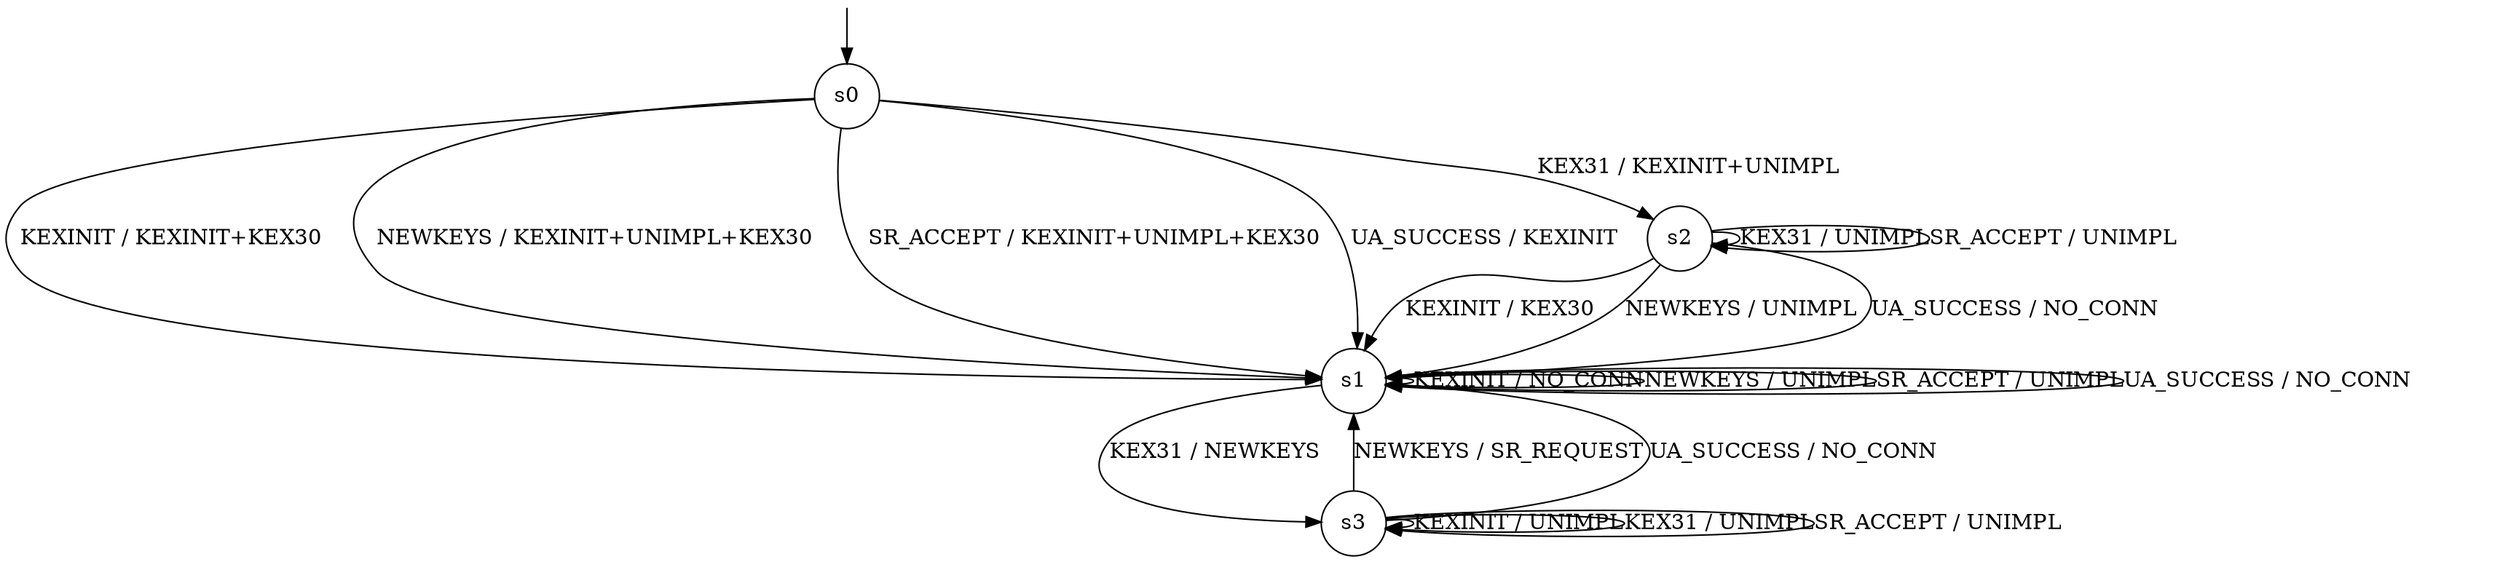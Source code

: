digraph g {

	s0 [shape="circle" label="s0"];
	s1 [shape="circle" label="s1"];
	s2 [shape="circle" label="s2"];
	s3 [shape="circle" label="s3"];
	s0 -> s1 [label="KEXINIT / KEXINIT+KEX30"];
	s0 -> s2 [label="KEX31 / KEXINIT+UNIMPL"];
	s0 -> s1 [label="NEWKEYS / KEXINIT+UNIMPL+KEX30"];
	s0 -> s1 [label="SR_ACCEPT / KEXINIT+UNIMPL+KEX30"];
	s0 -> s1 [label="UA_SUCCESS / KEXINIT"];
	s1 -> s1 [label="KEXINIT / NO_CONN"];
	s1 -> s3 [label="KEX31 / NEWKEYS"];
	s1 -> s1 [label="NEWKEYS / UNIMPL"];
	s1 -> s1 [label="SR_ACCEPT / UNIMPL"];
	s1 -> s1 [label="UA_SUCCESS / NO_CONN"];
	s2 -> s1 [label="KEXINIT / KEX30"];
	s2 -> s2 [label="KEX31 / UNIMPL"];
	s2 -> s1 [label="NEWKEYS / UNIMPL"];
	s2 -> s2 [label="SR_ACCEPT / UNIMPL"];
	s2 -> s1 [label="UA_SUCCESS / NO_CONN"];
	s3 -> s3 [label="KEXINIT / UNIMPL"];
	s3 -> s3 [label="KEX31 / UNIMPL"];
	s3 -> s1 [label="NEWKEYS / SR_REQUEST"];
	s3 -> s3 [label="SR_ACCEPT / UNIMPL"];
	s3 -> s1 [label="UA_SUCCESS / NO_CONN"];

__start0 [label="" shape="none" width="0" height="0"];
__start0 -> s0;

}
